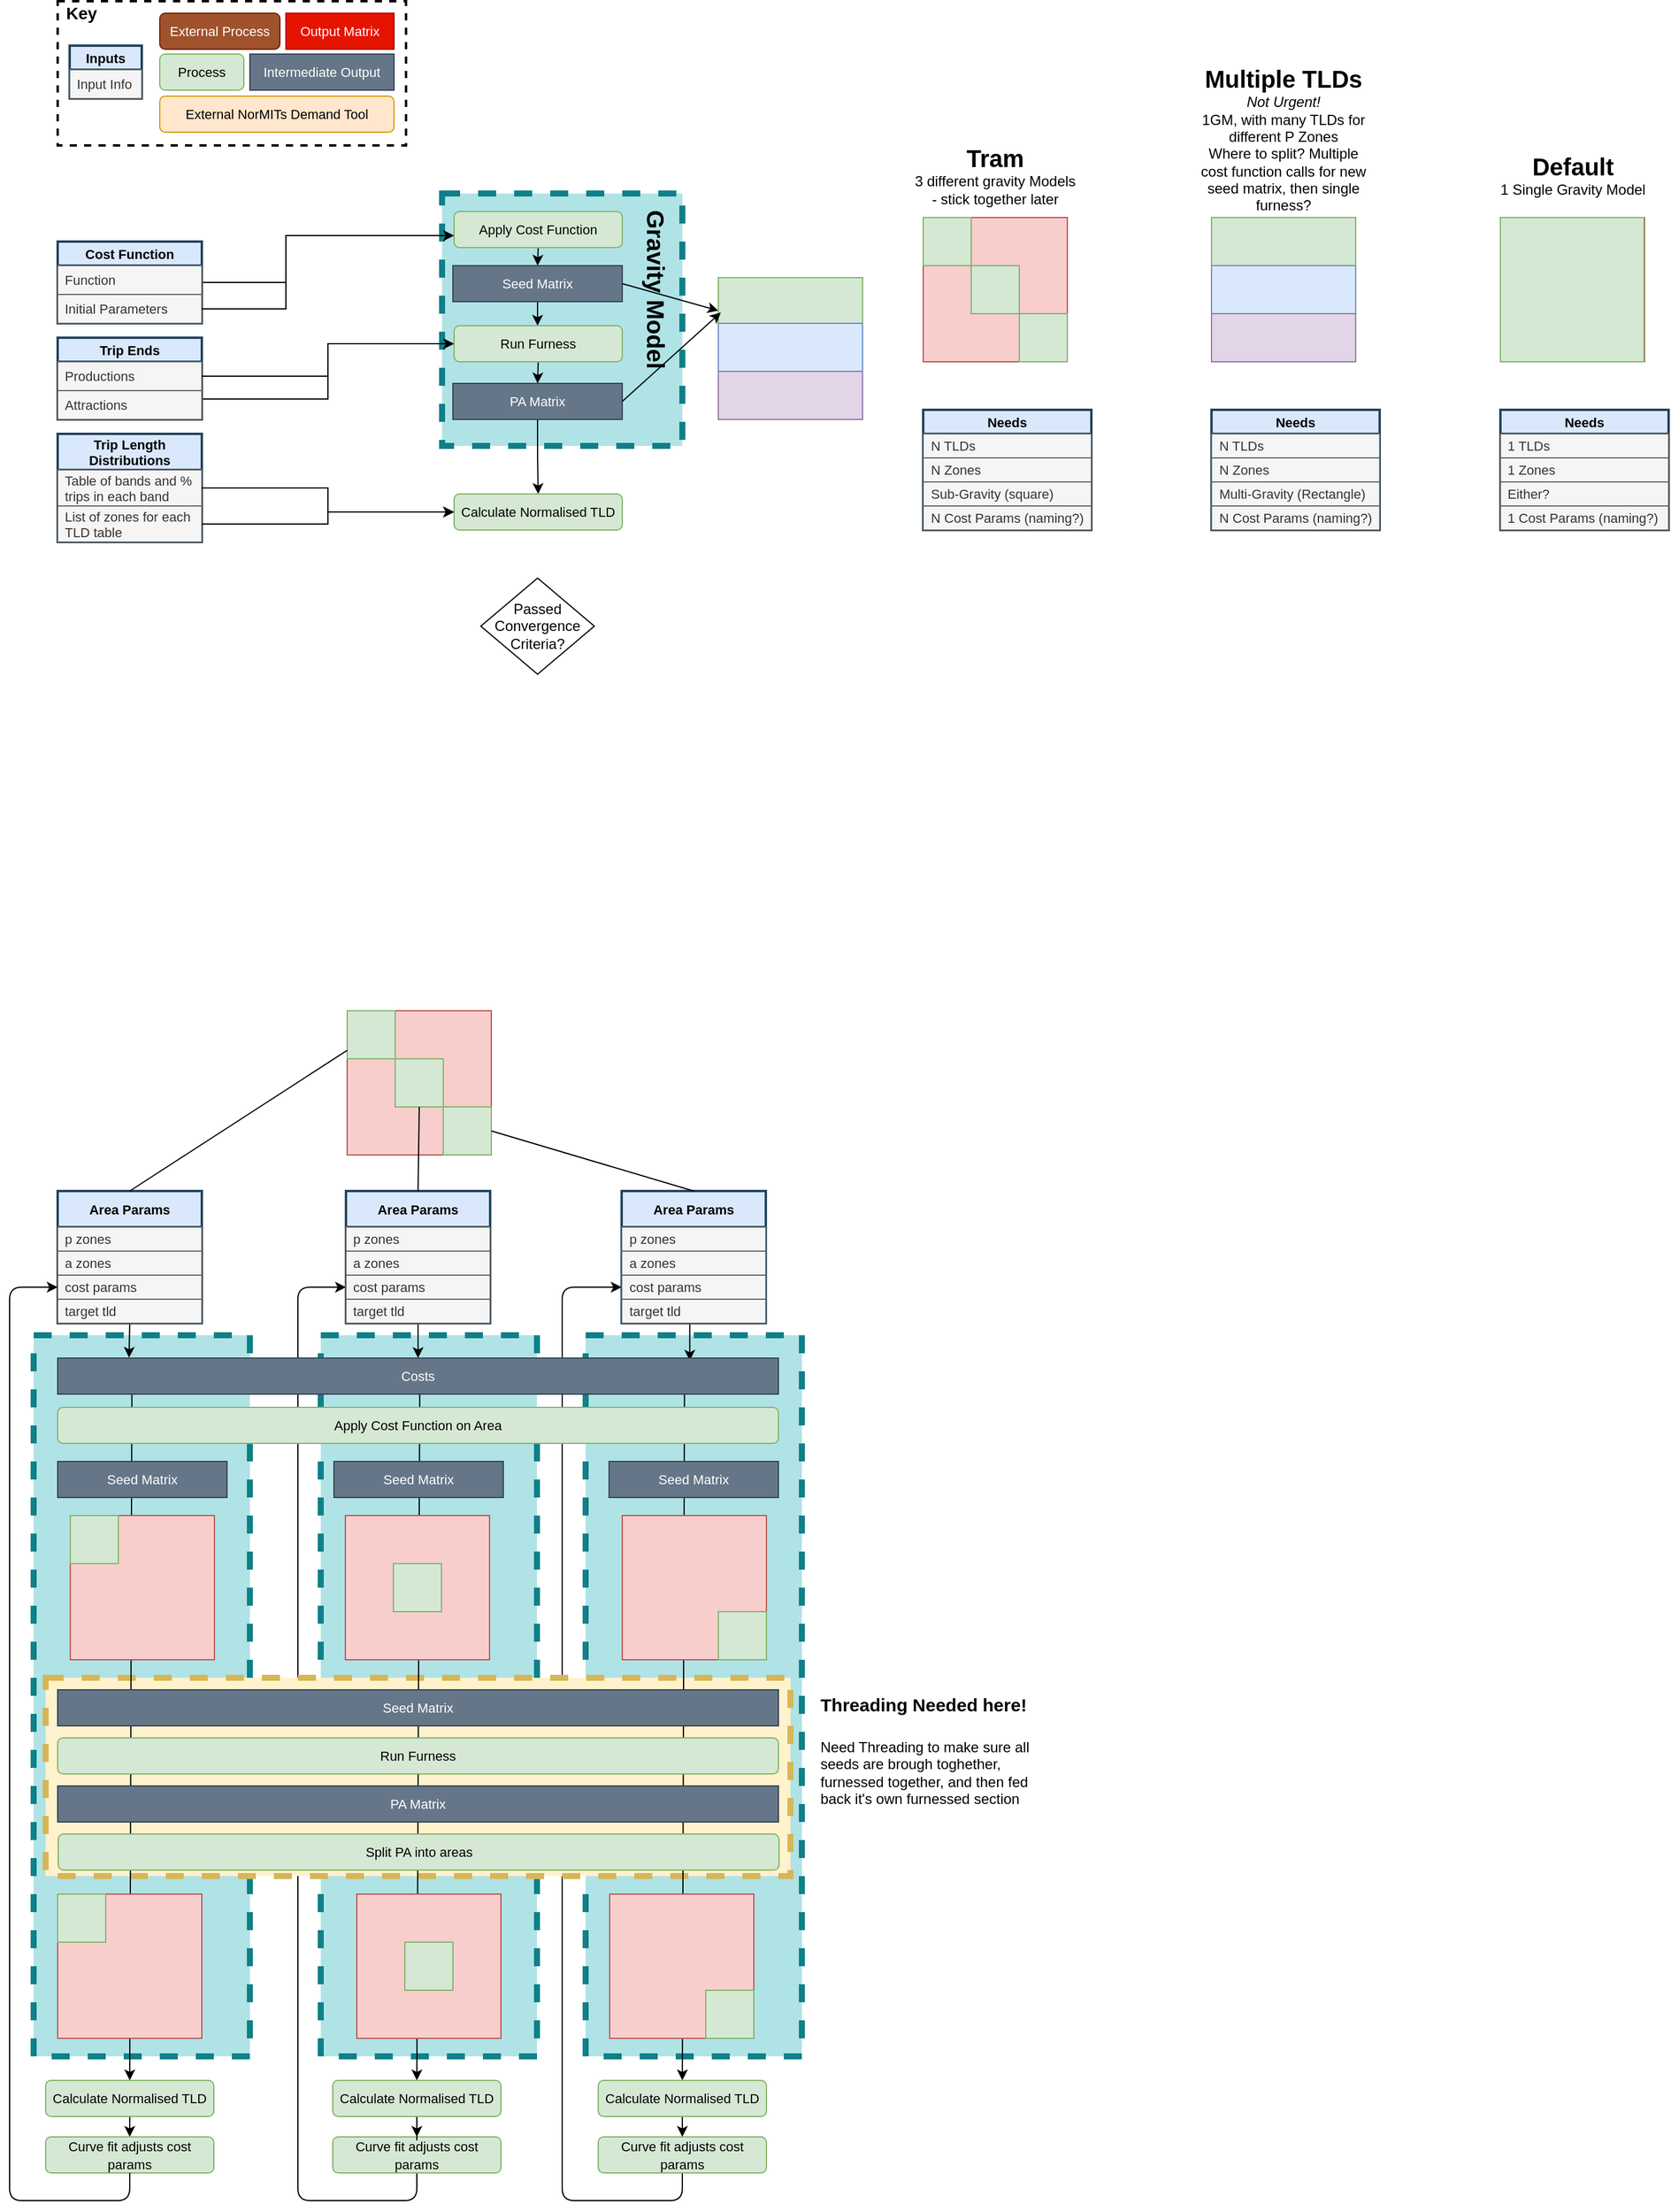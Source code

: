 <mxfile version="14.9.6" type="device"><diagram id="0gVNRwgRSN7XwfA0OVIF" name="Gravity Model"><mxGraphModel dx="595" dy="832" grid="1" gridSize="10" guides="1" tooltips="1" connect="1" arrows="1" fold="1" page="1" pageScale="1" pageWidth="827" pageHeight="1169" math="0" shadow="0"><root><mxCell id="qZuVLQQC4p3vr0L1sfW5-0"/><mxCell id="qZuVLQQC4p3vr0L1sfW5-1" parent="qZuVLQQC4p3vr0L1sfW5-0"/><mxCell id="qZuVLQQC4p3vr0L1sfW5-2" value="" style="endArrow=classic;html=1;exitX=0.5;exitY=1;exitDx=0;exitDy=0;entryX=0;entryY=0.5;entryDx=0;entryDy=0;" edge="1" parent="qZuVLQQC4p3vr0L1sfW5-1" source="qZuVLQQC4p3vr0L1sfW5-136" target="qZuVLQQC4p3vr0L1sfW5-104"><mxGeometry width="50" height="50" relative="1" as="geometry"><mxPoint x="1260" y="1550" as="sourcePoint"/><mxPoint x="1310" y="1500" as="targetPoint"/><Array as="points"><mxPoint x="1400" y="1870"/><mxPoint x="1300" y="1870"/><mxPoint x="1300" y="1110"/></Array></mxGeometry></mxCell><mxCell id="qZuVLQQC4p3vr0L1sfW5-3" value="" style="endArrow=classic;html=1;entryX=0;entryY=0.5;entryDx=0;entryDy=0;exitX=0.5;exitY=1;exitDx=0;exitDy=0;" edge="1" parent="qZuVLQQC4p3vr0L1sfW5-1" source="qZuVLQQC4p3vr0L1sfW5-128" target="qZuVLQQC4p3vr0L1sfW5-97"><mxGeometry width="50" height="50" relative="1" as="geometry"><mxPoint x="1260" y="1430" as="sourcePoint"/><mxPoint x="1310" y="1380" as="targetPoint"/><Array as="points"><mxPoint x="1179" y="1870"/><mxPoint x="1080" y="1870"/><mxPoint x="1080" y="1110"/></Array></mxGeometry></mxCell><mxCell id="qZuVLQQC4p3vr0L1sfW5-4" value="" style="rounded=0;whiteSpace=wrap;html=1;strokeWidth=5;fontSize=11;dashed=1;fillColor=#b0e3e6;strokeColor=#0e8088;" vertex="1" parent="qZuVLQQC4p3vr0L1sfW5-1"><mxGeometry x="1319.5" y="1150" width="180" height="600" as="geometry"/></mxCell><mxCell id="qZuVLQQC4p3vr0L1sfW5-5" value="" style="rounded=0;whiteSpace=wrap;html=1;strokeWidth=5;fontSize=11;dashed=1;fillColor=#b0e3e6;strokeColor=#0e8088;" vertex="1" parent="qZuVLQQC4p3vr0L1sfW5-1"><mxGeometry x="1099" y="1150" width="180" height="600" as="geometry"/></mxCell><mxCell id="qZuVLQQC4p3vr0L1sfW5-6" value="" style="rounded=0;whiteSpace=wrap;html=1;strokeWidth=5;fontSize=11;dashed=1;fillColor=#b0e3e6;strokeColor=#0e8088;" vertex="1" parent="qZuVLQQC4p3vr0L1sfW5-1"><mxGeometry x="860" y="1150" width="180" height="600" as="geometry"/></mxCell><mxCell id="qZuVLQQC4p3vr0L1sfW5-7" value="" style="rounded=0;whiteSpace=wrap;html=1;strokeWidth=5;fontSize=11;dashed=1;fillColor=#fff2cc;strokeColor=#d6b656;" vertex="1" parent="qZuVLQQC4p3vr0L1sfW5-1"><mxGeometry x="870" y="1435" width="620" height="165" as="geometry"/></mxCell><mxCell id="qZuVLQQC4p3vr0L1sfW5-8" value="" style="endArrow=classic;html=1;exitX=0.103;exitY=0.961;exitDx=0;exitDy=0;exitPerimeter=0;entryX=0.5;entryY=0;entryDx=0;entryDy=0;" edge="1" parent="qZuVLQQC4p3vr0L1sfW5-1" target="qZuVLQQC4p3vr0L1sfW5-130"><mxGeometry width="50" height="50" relative="1" as="geometry"><mxPoint x="1181.4" y="1197.83" as="sourcePoint"/><mxPoint x="1179.6" y="1860" as="targetPoint"/></mxGeometry></mxCell><mxCell id="qZuVLQQC4p3vr0L1sfW5-9" value="" style="endArrow=classic;html=1;exitX=0.103;exitY=0.961;exitDx=0;exitDy=0;exitPerimeter=0;entryX=0.5;entryY=0;entryDx=0;entryDy=0;" edge="1" parent="qZuVLQQC4p3vr0L1sfW5-1" target="qZuVLQQC4p3vr0L1sfW5-132"><mxGeometry width="50" height="50" relative="1" as="geometry"><mxPoint x="1401.8" y="1197.83" as="sourcePoint"/><mxPoint x="1400" y="1860" as="targetPoint"/></mxGeometry></mxCell><mxCell id="qZuVLQQC4p3vr0L1sfW5-10" value="" style="endArrow=classic;html=1;exitX=0.103;exitY=0.961;exitDx=0;exitDy=0;exitPerimeter=0;entryX=0.5;entryY=0;entryDx=0;entryDy=0;" edge="1" parent="qZuVLQQC4p3vr0L1sfW5-1" source="qZuVLQQC4p3vr0L1sfW5-107" target="qZuVLQQC4p3vr0L1sfW5-134"><mxGeometry width="50" height="50" relative="1" as="geometry"><mxPoint x="1060" y="1480" as="sourcePoint"/><mxPoint x="940" y="1860" as="targetPoint"/></mxGeometry></mxCell><mxCell id="qZuVLQQC4p3vr0L1sfW5-11" value="" style="group" vertex="1" connectable="0" parent="qZuVLQQC4p3vr0L1sfW5-1"><mxGeometry x="880" y="40" width="290" height="120" as="geometry"/></mxCell><mxCell id="qZuVLQQC4p3vr0L1sfW5-12" value="" style="rounded=0;whiteSpace=wrap;html=1;dashed=1;strokeWidth=2;" vertex="1" parent="qZuVLQQC4p3vr0L1sfW5-11"><mxGeometry width="290" height="120" as="geometry"/></mxCell><mxCell id="qZuVLQQC4p3vr0L1sfW5-13" value="&lt;b style=&quot;font-size: 14px&quot;&gt;Key&lt;/b&gt;" style="text;html=1;strokeColor=none;fillColor=none;align=center;verticalAlign=middle;whiteSpace=wrap;rounded=0;dashed=1;" vertex="1" parent="qZuVLQQC4p3vr0L1sfW5-11"><mxGeometry width="40" height="20" as="geometry"/></mxCell><mxCell id="qZuVLQQC4p3vr0L1sfW5-14" value="Inputs" style="swimlane;fontStyle=1;childLayout=stackLayout;horizontal=1;startSize=20;fillColor=#dae8fc;horizontalStack=0;resizeParent=1;resizeParentMax=0;resizeLast=0;collapsible=1;marginBottom=0;rounded=0;glass=0;fontSize=11;align=center;strokeWidth=2;strokeColor=#23445D;" vertex="1" parent="qZuVLQQC4p3vr0L1sfW5-11"><mxGeometry x="10" y="37" width="60" height="44" as="geometry"/></mxCell><mxCell id="qZuVLQQC4p3vr0L1sfW5-15" value="Input Info" style="text;strokeColor=#666666;fillColor=#f5f5f5;align=left;verticalAlign=middle;spacingLeft=4;spacingRight=4;overflow=hidden;rotatable=0;points=[[0,0.5],[1,0.5]];portConstraint=eastwest;fontSize=11;whiteSpace=wrap;fontColor=#333333;" vertex="1" parent="qZuVLQQC4p3vr0L1sfW5-14"><mxGeometry y="20" width="60" height="24" as="geometry"/></mxCell><mxCell id="qZuVLQQC4p3vr0L1sfW5-16" value="&lt;font style=&quot;font-size: 11px&quot;&gt;Process&lt;/font&gt;" style="rounded=1;whiteSpace=wrap;html=1;fillColor=#d5e8d4;strokeColor=#82b366;" vertex="1" parent="qZuVLQQC4p3vr0L1sfW5-11"><mxGeometry x="85" y="44" width="70" height="30" as="geometry"/></mxCell><mxCell id="qZuVLQQC4p3vr0L1sfW5-17" value="&lt;font style=&quot;font-size: 11px&quot;&gt;External Process&lt;/font&gt;" style="rounded=1;whiteSpace=wrap;html=1;fillColor=#a0522d;strokeColor=#6D1F00;fontColor=#ffffff;" vertex="1" parent="qZuVLQQC4p3vr0L1sfW5-11"><mxGeometry x="85" y="10" width="100" height="30" as="geometry"/></mxCell><mxCell id="qZuVLQQC4p3vr0L1sfW5-18" value="Intermediate Output" style="rounded=0;whiteSpace=wrap;html=1;strokeWidth=1;fillColor=#647687;strokeColor=#314354;fontSize=11;fontColor=#ffffff;" vertex="1" parent="qZuVLQQC4p3vr0L1sfW5-11"><mxGeometry x="160" y="44" width="120" height="30" as="geometry"/></mxCell><mxCell id="qZuVLQQC4p3vr0L1sfW5-19" value="Output Matrix" style="rounded=0;whiteSpace=wrap;html=1;strokeWidth=1;fillColor=#e51400;strokeColor=#B20000;fontSize=11;fontColor=#ffffff;" vertex="1" parent="qZuVLQQC4p3vr0L1sfW5-11"><mxGeometry x="190" y="10" width="90" height="30" as="geometry"/></mxCell><mxCell id="qZuVLQQC4p3vr0L1sfW5-20" value="&lt;span style=&quot;font-size: 11px&quot;&gt;External NorMITs Demand Tool&lt;/span&gt;" style="rounded=1;whiteSpace=wrap;html=1;fillColor=#ffe6cc;strokeColor=#d79b00;" vertex="1" parent="qZuVLQQC4p3vr0L1sfW5-11"><mxGeometry x="85" y="79" width="195" height="30" as="geometry"/></mxCell><mxCell id="qZuVLQQC4p3vr0L1sfW5-21" style="edgeStyle=orthogonalEdgeStyle;rounded=0;orthogonalLoop=1;jettySize=auto;html=1;exitX=1;exitY=0.5;exitDx=0;exitDy=0;entryX=0;entryY=0.5;entryDx=0;entryDy=0;" edge="1" parent="qZuVLQQC4p3vr0L1sfW5-1" source="qZuVLQQC4p3vr0L1sfW5-22" target="qZuVLQQC4p3vr0L1sfW5-34"><mxGeometry relative="1" as="geometry"><Array as="points"><mxPoint x="1070" y="274"/><mxPoint x="1070" y="235"/></Array></mxGeometry></mxCell><mxCell id="qZuVLQQC4p3vr0L1sfW5-22" value="Cost Function" style="swimlane;fontStyle=1;childLayout=stackLayout;horizontal=1;startSize=20;fillColor=#dae8fc;horizontalStack=0;resizeParent=1;resizeParentMax=0;resizeLast=0;collapsible=1;marginBottom=0;rounded=0;glass=0;fontSize=11;align=center;strokeWidth=2;strokeColor=#23445D;" vertex="1" parent="qZuVLQQC4p3vr0L1sfW5-1"><mxGeometry x="880" y="240" width="120" height="68" as="geometry"/></mxCell><mxCell id="qZuVLQQC4p3vr0L1sfW5-23" value="Function" style="text;strokeColor=#666666;fillColor=#f5f5f5;align=left;verticalAlign=middle;spacingLeft=4;spacingRight=4;overflow=hidden;rotatable=0;points=[[0,0.5],[1,0.5]];portConstraint=eastwest;fontSize=11;whiteSpace=wrap;fontColor=#333333;" vertex="1" parent="qZuVLQQC4p3vr0L1sfW5-22"><mxGeometry y="20" width="120" height="24" as="geometry"/></mxCell><mxCell id="qZuVLQQC4p3vr0L1sfW5-24" value="Initial Parameters" style="text;strokeColor=#666666;fillColor=#f5f5f5;align=left;verticalAlign=middle;spacingLeft=4;spacingRight=4;overflow=hidden;rotatable=0;points=[[0,0.5],[1,0.5]];portConstraint=eastwest;fontSize=11;whiteSpace=wrap;fontColor=#333333;" vertex="1" parent="qZuVLQQC4p3vr0L1sfW5-22"><mxGeometry y="44" width="120" height="24" as="geometry"/></mxCell><mxCell id="qZuVLQQC4p3vr0L1sfW5-25" style="edgeStyle=orthogonalEdgeStyle;rounded=0;orthogonalLoop=1;jettySize=auto;html=1;exitX=1;exitY=0.75;exitDx=0;exitDy=0;" edge="1" parent="qZuVLQQC4p3vr0L1sfW5-1" source="qZuVLQQC4p3vr0L1sfW5-26" target="qZuVLQQC4p3vr0L1sfW5-38"><mxGeometry relative="1" as="geometry"/></mxCell><mxCell id="qZuVLQQC4p3vr0L1sfW5-26" value="Trip Ends" style="swimlane;fontStyle=1;childLayout=stackLayout;horizontal=1;startSize=20;fillColor=#dae8fc;horizontalStack=0;resizeParent=1;resizeParentMax=0;resizeLast=0;collapsible=1;marginBottom=0;rounded=0;glass=0;fontSize=11;align=center;strokeWidth=2;strokeColor=#23445D;" vertex="1" parent="qZuVLQQC4p3vr0L1sfW5-1"><mxGeometry x="880" y="320" width="120" height="68" as="geometry"/></mxCell><mxCell id="qZuVLQQC4p3vr0L1sfW5-27" value="Productions" style="text;strokeColor=#666666;fillColor=#f5f5f5;align=left;verticalAlign=middle;spacingLeft=4;spacingRight=4;overflow=hidden;rotatable=0;points=[[0,0.5],[1,0.5]];portConstraint=eastwest;fontSize=11;whiteSpace=wrap;fontColor=#333333;" vertex="1" parent="qZuVLQQC4p3vr0L1sfW5-26"><mxGeometry y="20" width="120" height="24" as="geometry"/></mxCell><mxCell id="qZuVLQQC4p3vr0L1sfW5-28" value="Attractions" style="text;strokeColor=#666666;fillColor=#f5f5f5;align=left;verticalAlign=middle;spacingLeft=4;spacingRight=4;overflow=hidden;rotatable=0;points=[[0,0.5],[1,0.5]];portConstraint=eastwest;fontSize=11;whiteSpace=wrap;fontColor=#333333;" vertex="1" parent="qZuVLQQC4p3vr0L1sfW5-26"><mxGeometry y="44" width="120" height="24" as="geometry"/></mxCell><mxCell id="qZuVLQQC4p3vr0L1sfW5-29" value="Trip Length&#10;Distributions" style="swimlane;fontStyle=1;childLayout=stackLayout;horizontal=1;startSize=30;fillColor=#dae8fc;horizontalStack=0;resizeParent=1;resizeParentMax=0;resizeLast=0;collapsible=1;marginBottom=0;rounded=0;glass=0;fontSize=11;align=center;strokeWidth=2;strokeColor=#23445D;" vertex="1" parent="qZuVLQQC4p3vr0L1sfW5-1"><mxGeometry x="880" y="400" width="120" height="90" as="geometry"/></mxCell><mxCell id="qZuVLQQC4p3vr0L1sfW5-30" value="Table of bands and % trips in each band" style="text;strokeColor=#666666;fillColor=#f5f5f5;align=left;verticalAlign=middle;spacingLeft=4;spacingRight=4;overflow=hidden;rotatable=0;points=[[0,0.5],[1,0.5]];portConstraint=eastwest;fontSize=11;whiteSpace=wrap;fontColor=#333333;" vertex="1" parent="qZuVLQQC4p3vr0L1sfW5-29"><mxGeometry y="30" width="120" height="30" as="geometry"/></mxCell><mxCell id="qZuVLQQC4p3vr0L1sfW5-31" value="List of zones for each TLD table" style="text;strokeColor=#666666;fillColor=#f5f5f5;align=left;verticalAlign=middle;spacingLeft=4;spacingRight=4;overflow=hidden;rotatable=0;points=[[0,0.5],[1,0.5]];portConstraint=eastwest;fontSize=11;whiteSpace=wrap;fontColor=#333333;" vertex="1" parent="qZuVLQQC4p3vr0L1sfW5-29"><mxGeometry y="60" width="120" height="30" as="geometry"/></mxCell><mxCell id="qZuVLQQC4p3vr0L1sfW5-32" value="" style="rounded=0;whiteSpace=wrap;html=1;strokeWidth=5;fontSize=11;dashed=1;fillColor=#b0e3e6;strokeColor=#0e8088;" vertex="1" parent="qZuVLQQC4p3vr0L1sfW5-1"><mxGeometry x="1200" y="200" width="200" height="210" as="geometry"/></mxCell><mxCell id="qZuVLQQC4p3vr0L1sfW5-33" style="edgeStyle=orthogonalEdgeStyle;rounded=0;orthogonalLoop=1;jettySize=auto;html=1;exitX=0.5;exitY=1;exitDx=0;exitDy=0;entryX=0.5;entryY=0;entryDx=0;entryDy=0;" edge="1" parent="qZuVLQQC4p3vr0L1sfW5-1" source="qZuVLQQC4p3vr0L1sfW5-34" target="qZuVLQQC4p3vr0L1sfW5-36"><mxGeometry relative="1" as="geometry"/></mxCell><mxCell id="qZuVLQQC4p3vr0L1sfW5-34" value="&lt;span style=&quot;font-size: 11px&quot;&gt;Apply Cost Function&lt;/span&gt;" style="rounded=1;whiteSpace=wrap;html=1;fillColor=#d5e8d4;strokeColor=#82b366;" vertex="1" parent="qZuVLQQC4p3vr0L1sfW5-1"><mxGeometry x="1210" y="215" width="140" height="30" as="geometry"/></mxCell><mxCell id="qZuVLQQC4p3vr0L1sfW5-35" style="edgeStyle=orthogonalEdgeStyle;rounded=0;orthogonalLoop=1;jettySize=auto;html=1;exitX=0.5;exitY=1;exitDx=0;exitDy=0;" edge="1" parent="qZuVLQQC4p3vr0L1sfW5-1" source="qZuVLQQC4p3vr0L1sfW5-36" target="qZuVLQQC4p3vr0L1sfW5-38"><mxGeometry relative="1" as="geometry"/></mxCell><mxCell id="qZuVLQQC4p3vr0L1sfW5-36" value="Seed Matrix" style="rounded=0;whiteSpace=wrap;html=1;strokeWidth=1;fillColor=#647687;strokeColor=#314354;fontSize=11;fontColor=#ffffff;" vertex="1" parent="qZuVLQQC4p3vr0L1sfW5-1"><mxGeometry x="1209" y="260" width="141" height="30" as="geometry"/></mxCell><mxCell id="qZuVLQQC4p3vr0L1sfW5-37" style="edgeStyle=orthogonalEdgeStyle;rounded=0;orthogonalLoop=1;jettySize=auto;html=1;exitX=0.5;exitY=1;exitDx=0;exitDy=0;entryX=0.5;entryY=0;entryDx=0;entryDy=0;" edge="1" parent="qZuVLQQC4p3vr0L1sfW5-1" source="qZuVLQQC4p3vr0L1sfW5-38" target="qZuVLQQC4p3vr0L1sfW5-40"><mxGeometry relative="1" as="geometry"/></mxCell><mxCell id="qZuVLQQC4p3vr0L1sfW5-38" value="&lt;span style=&quot;font-size: 11px&quot;&gt;Run Furness&lt;/span&gt;" style="rounded=1;whiteSpace=wrap;html=1;fillColor=#d5e8d4;strokeColor=#82b366;" vertex="1" parent="qZuVLQQC4p3vr0L1sfW5-1"><mxGeometry x="1210" y="310" width="140" height="30" as="geometry"/></mxCell><mxCell id="qZuVLQQC4p3vr0L1sfW5-39" style="edgeStyle=orthogonalEdgeStyle;rounded=0;orthogonalLoop=1;jettySize=auto;html=1;exitX=0.5;exitY=1;exitDx=0;exitDy=0;" edge="1" parent="qZuVLQQC4p3vr0L1sfW5-1" source="qZuVLQQC4p3vr0L1sfW5-40" target="qZuVLQQC4p3vr0L1sfW5-72"><mxGeometry relative="1" as="geometry"/></mxCell><mxCell id="qZuVLQQC4p3vr0L1sfW5-40" value="PA Matrix" style="rounded=0;whiteSpace=wrap;html=1;strokeWidth=1;fillColor=#647687;strokeColor=#314354;fontSize=11;fontColor=#ffffff;" vertex="1" parent="qZuVLQQC4p3vr0L1sfW5-1"><mxGeometry x="1209" y="358" width="141" height="30" as="geometry"/></mxCell><mxCell id="qZuVLQQC4p3vr0L1sfW5-41" value="&lt;b&gt;&lt;font style=&quot;font-size: 20px&quot;&gt;Gravity Model&lt;/font&gt;&lt;/b&gt;" style="text;html=1;strokeColor=none;fillColor=none;align=center;verticalAlign=middle;whiteSpace=wrap;rounded=0;rotation=90;" vertex="1" parent="qZuVLQQC4p3vr0L1sfW5-1"><mxGeometry x="1308" y="270" width="141" height="20" as="geometry"/></mxCell><mxCell id="qZuVLQQC4p3vr0L1sfW5-42" style="edgeStyle=orthogonalEdgeStyle;rounded=0;orthogonalLoop=1;jettySize=auto;html=1;exitX=1;exitY=0.5;exitDx=0;exitDy=0;" edge="1" parent="qZuVLQQC4p3vr0L1sfW5-1" source="qZuVLQQC4p3vr0L1sfW5-24" target="qZuVLQQC4p3vr0L1sfW5-34"><mxGeometry relative="1" as="geometry"><Array as="points"><mxPoint x="1070" y="296"/><mxPoint x="1070" y="235"/></Array></mxGeometry></mxCell><mxCell id="qZuVLQQC4p3vr0L1sfW5-43" style="edgeStyle=orthogonalEdgeStyle;rounded=0;orthogonalLoop=1;jettySize=auto;html=1;exitX=1;exitY=0.5;exitDx=0;exitDy=0;" edge="1" parent="qZuVLQQC4p3vr0L1sfW5-1" source="qZuVLQQC4p3vr0L1sfW5-27" target="qZuVLQQC4p3vr0L1sfW5-38"><mxGeometry relative="1" as="geometry"/></mxCell><mxCell id="qZuVLQQC4p3vr0L1sfW5-44" value="" style="rounded=0;whiteSpace=wrap;html=1;fillColor=#f8cecc;strokeColor=#b85450;" vertex="1" parent="qZuVLQQC4p3vr0L1sfW5-1"><mxGeometry x="1600.5" y="220" width="120" height="120" as="geometry"/></mxCell><mxCell id="qZuVLQQC4p3vr0L1sfW5-45" value="&lt;font&gt;&lt;b style=&quot;font-size: 20px&quot;&gt;Tram&lt;/b&gt;&lt;br&gt;&lt;font style=&quot;font-size: 12px&quot;&gt;3 different gravity Models - stick together later&lt;/font&gt;&lt;br&gt;&lt;/font&gt;" style="text;html=1;strokeColor=none;fillColor=none;align=center;verticalAlign=middle;whiteSpace=wrap;rounded=0;rotation=0;" vertex="1" parent="qZuVLQQC4p3vr0L1sfW5-1"><mxGeometry x="1590" y="160" width="141" height="50" as="geometry"/></mxCell><mxCell id="qZuVLQQC4p3vr0L1sfW5-46" value="" style="rounded=0;whiteSpace=wrap;html=1;fillColor=#d5e8d4;strokeColor=#82b366;" vertex="1" parent="qZuVLQQC4p3vr0L1sfW5-1"><mxGeometry x="1600.5" y="220" width="40" height="40" as="geometry"/></mxCell><mxCell id="qZuVLQQC4p3vr0L1sfW5-47" value="" style="rounded=0;whiteSpace=wrap;html=1;fillColor=#d5e8d4;strokeColor=#82b366;" vertex="1" parent="qZuVLQQC4p3vr0L1sfW5-1"><mxGeometry x="1640.5" y="260" width="40" height="40" as="geometry"/></mxCell><mxCell id="qZuVLQQC4p3vr0L1sfW5-48" value="" style="rounded=0;whiteSpace=wrap;html=1;fillColor=#d5e8d4;strokeColor=#82b366;" vertex="1" parent="qZuVLQQC4p3vr0L1sfW5-1"><mxGeometry x="1680.5" y="300" width="40" height="40" as="geometry"/></mxCell><mxCell id="qZuVLQQC4p3vr0L1sfW5-49" value="&lt;font&gt;&lt;span style=&quot;font-size: 20px&quot;&gt;&lt;b&gt;Multiple TLDs&lt;/b&gt;&lt;/span&gt;&lt;br&gt;&lt;font style=&quot;font-size: 12px&quot;&gt;&lt;i&gt;Not Urgent!&lt;/i&gt;&lt;br&gt;1GM, with many TLDs for different P Zones&lt;br&gt;&lt;/font&gt;Where to split? Multiple cost function calls for new seed matrix, then single furness?&lt;br&gt;&lt;/font&gt;" style="text;html=1;strokeColor=none;fillColor=none;align=center;verticalAlign=middle;whiteSpace=wrap;rounded=0;rotation=0;" vertex="1" parent="qZuVLQQC4p3vr0L1sfW5-1"><mxGeometry x="1830" y="100" width="141" height="110" as="geometry"/></mxCell><mxCell id="qZuVLQQC4p3vr0L1sfW5-50" value="" style="rounded=0;whiteSpace=wrap;html=1;fillColor=#f8cecc;strokeColor=#b85450;" vertex="1" parent="qZuVLQQC4p3vr0L1sfW5-1"><mxGeometry x="1840.5" y="220" width="120" height="120" as="geometry"/></mxCell><mxCell id="qZuVLQQC4p3vr0L1sfW5-51" value="" style="rounded=0;whiteSpace=wrap;html=1;fillColor=#d5e8d4;strokeColor=#82b366;" vertex="1" parent="qZuVLQQC4p3vr0L1sfW5-1"><mxGeometry x="1840.5" y="220" width="120" height="40" as="geometry"/></mxCell><mxCell id="qZuVLQQC4p3vr0L1sfW5-52" value="" style="rounded=0;whiteSpace=wrap;html=1;fillColor=#dae8fc;strokeColor=#6c8ebf;" vertex="1" parent="qZuVLQQC4p3vr0L1sfW5-1"><mxGeometry x="1840.5" y="260" width="120" height="40" as="geometry"/></mxCell><mxCell id="qZuVLQQC4p3vr0L1sfW5-53" value="" style="rounded=0;whiteSpace=wrap;html=1;fillColor=#e1d5e7;strokeColor=#9673a6;" vertex="1" parent="qZuVLQQC4p3vr0L1sfW5-1"><mxGeometry x="1840.5" y="300" width="120" height="40" as="geometry"/></mxCell><mxCell id="qZuVLQQC4p3vr0L1sfW5-54" value="Needs" style="swimlane;fontStyle=1;childLayout=stackLayout;horizontal=1;startSize=20;fillColor=#dae8fc;horizontalStack=0;resizeParent=1;resizeParentMax=0;resizeLast=0;collapsible=1;marginBottom=0;rounded=0;glass=0;fontSize=11;align=center;strokeWidth=2;strokeColor=#23445D;" vertex="1" parent="qZuVLQQC4p3vr0L1sfW5-1"><mxGeometry x="1600.5" y="380" width="140" height="100" as="geometry"/></mxCell><mxCell id="qZuVLQQC4p3vr0L1sfW5-55" value="N TLDs" style="text;strokeColor=#666666;fillColor=#f5f5f5;align=left;verticalAlign=middle;spacingLeft=4;spacingRight=4;overflow=hidden;rotatable=0;points=[[0,0.5],[1,0.5]];portConstraint=eastwest;fontSize=11;whiteSpace=wrap;fontColor=#333333;" vertex="1" parent="qZuVLQQC4p3vr0L1sfW5-54"><mxGeometry y="20" width="140" height="20" as="geometry"/></mxCell><mxCell id="qZuVLQQC4p3vr0L1sfW5-56" value="N Zones" style="text;strokeColor=#666666;fillColor=#f5f5f5;align=left;verticalAlign=middle;spacingLeft=4;spacingRight=4;overflow=hidden;rotatable=0;points=[[0,0.5],[1,0.5]];portConstraint=eastwest;fontSize=11;whiteSpace=wrap;fontColor=#333333;" vertex="1" parent="qZuVLQQC4p3vr0L1sfW5-54"><mxGeometry y="40" width="140" height="20" as="geometry"/></mxCell><mxCell id="qZuVLQQC4p3vr0L1sfW5-57" value="Sub-Gravity (square)" style="text;strokeColor=#666666;fillColor=#f5f5f5;align=left;verticalAlign=middle;spacingLeft=4;spacingRight=4;overflow=hidden;rotatable=0;points=[[0,0.5],[1,0.5]];portConstraint=eastwest;fontSize=11;whiteSpace=wrap;fontColor=#333333;" vertex="1" parent="qZuVLQQC4p3vr0L1sfW5-54"><mxGeometry y="60" width="140" height="20" as="geometry"/></mxCell><mxCell id="qZuVLQQC4p3vr0L1sfW5-58" value="N Cost Params (naming?)" style="text;strokeColor=#666666;fillColor=#f5f5f5;align=left;verticalAlign=middle;spacingLeft=4;spacingRight=4;overflow=hidden;rotatable=0;points=[[0,0.5],[1,0.5]];portConstraint=eastwest;fontSize=11;whiteSpace=wrap;fontColor=#333333;" vertex="1" parent="qZuVLQQC4p3vr0L1sfW5-54"><mxGeometry y="80" width="140" height="20" as="geometry"/></mxCell><mxCell id="qZuVLQQC4p3vr0L1sfW5-59" value="Needs" style="swimlane;fontStyle=1;childLayout=stackLayout;horizontal=1;startSize=20;fillColor=#dae8fc;horizontalStack=0;resizeParent=1;resizeParentMax=0;resizeLast=0;collapsible=1;marginBottom=0;rounded=0;glass=0;fontSize=11;align=center;strokeWidth=2;strokeColor=#23445D;" vertex="1" parent="qZuVLQQC4p3vr0L1sfW5-1"><mxGeometry x="1840.5" y="380" width="140" height="100" as="geometry"/></mxCell><mxCell id="qZuVLQQC4p3vr0L1sfW5-60" value="N TLDs" style="text;strokeColor=#666666;fillColor=#f5f5f5;align=left;verticalAlign=middle;spacingLeft=4;spacingRight=4;overflow=hidden;rotatable=0;points=[[0,0.5],[1,0.5]];portConstraint=eastwest;fontSize=11;whiteSpace=wrap;fontColor=#333333;" vertex="1" parent="qZuVLQQC4p3vr0L1sfW5-59"><mxGeometry y="20" width="140" height="20" as="geometry"/></mxCell><mxCell id="qZuVLQQC4p3vr0L1sfW5-61" value="N Zones" style="text;strokeColor=#666666;fillColor=#f5f5f5;align=left;verticalAlign=middle;spacingLeft=4;spacingRight=4;overflow=hidden;rotatable=0;points=[[0,0.5],[1,0.5]];portConstraint=eastwest;fontSize=11;whiteSpace=wrap;fontColor=#333333;" vertex="1" parent="qZuVLQQC4p3vr0L1sfW5-59"><mxGeometry y="40" width="140" height="20" as="geometry"/></mxCell><mxCell id="qZuVLQQC4p3vr0L1sfW5-62" value="Multi-Gravity (Rectangle)" style="text;strokeColor=#666666;fillColor=#f5f5f5;align=left;verticalAlign=middle;spacingLeft=4;spacingRight=4;overflow=hidden;rotatable=0;points=[[0,0.5],[1,0.5]];portConstraint=eastwest;fontSize=11;whiteSpace=wrap;fontColor=#333333;" vertex="1" parent="qZuVLQQC4p3vr0L1sfW5-59"><mxGeometry y="60" width="140" height="20" as="geometry"/></mxCell><mxCell id="qZuVLQQC4p3vr0L1sfW5-63" value="N Cost Params (naming?)" style="text;strokeColor=#666666;fillColor=#f5f5f5;align=left;verticalAlign=middle;spacingLeft=4;spacingRight=4;overflow=hidden;rotatable=0;points=[[0,0.5],[1,0.5]];portConstraint=eastwest;fontSize=11;whiteSpace=wrap;fontColor=#333333;" vertex="1" parent="qZuVLQQC4p3vr0L1sfW5-59"><mxGeometry y="80" width="140" height="20" as="geometry"/></mxCell><mxCell id="qZuVLQQC4p3vr0L1sfW5-64" value="" style="rounded=0;whiteSpace=wrap;html=1;fillColor=#f8cecc;strokeColor=#b85450;" vertex="1" parent="qZuVLQQC4p3vr0L1sfW5-1"><mxGeometry x="2081" y="220" width="120" height="120" as="geometry"/></mxCell><mxCell id="qZuVLQQC4p3vr0L1sfW5-65" value="&lt;font&gt;&lt;span style=&quot;font-size: 20px&quot;&gt;&lt;b&gt;Default&lt;/b&gt;&lt;/span&gt;&lt;br&gt;1 Single Gravity Model&lt;br&gt;&lt;/font&gt;" style="text;html=1;strokeColor=none;fillColor=none;align=center;verticalAlign=middle;whiteSpace=wrap;rounded=0;rotation=0;" vertex="1" parent="qZuVLQQC4p3vr0L1sfW5-1"><mxGeometry x="2070.5" y="160" width="141" height="50" as="geometry"/></mxCell><mxCell id="qZuVLQQC4p3vr0L1sfW5-66" value="" style="rounded=0;whiteSpace=wrap;html=1;fillColor=#d5e8d4;strokeColor=#82b366;" vertex="1" parent="qZuVLQQC4p3vr0L1sfW5-1"><mxGeometry x="2081" y="220" width="119.5" height="120" as="geometry"/></mxCell><mxCell id="qZuVLQQC4p3vr0L1sfW5-67" value="Needs" style="swimlane;fontStyle=1;childLayout=stackLayout;horizontal=1;startSize=20;fillColor=#dae8fc;horizontalStack=0;resizeParent=1;resizeParentMax=0;resizeLast=0;collapsible=1;marginBottom=0;rounded=0;glass=0;fontSize=11;align=center;strokeWidth=2;strokeColor=#23445D;" vertex="1" parent="qZuVLQQC4p3vr0L1sfW5-1"><mxGeometry x="2081" y="380" width="140" height="100" as="geometry"/></mxCell><mxCell id="qZuVLQQC4p3vr0L1sfW5-68" value="1 TLDs" style="text;strokeColor=#666666;fillColor=#f5f5f5;align=left;verticalAlign=middle;spacingLeft=4;spacingRight=4;overflow=hidden;rotatable=0;points=[[0,0.5],[1,0.5]];portConstraint=eastwest;fontSize=11;whiteSpace=wrap;fontColor=#333333;" vertex="1" parent="qZuVLQQC4p3vr0L1sfW5-67"><mxGeometry y="20" width="140" height="20" as="geometry"/></mxCell><mxCell id="qZuVLQQC4p3vr0L1sfW5-69" value="1 Zones" style="text;strokeColor=#666666;fillColor=#f5f5f5;align=left;verticalAlign=middle;spacingLeft=4;spacingRight=4;overflow=hidden;rotatable=0;points=[[0,0.5],[1,0.5]];portConstraint=eastwest;fontSize=11;whiteSpace=wrap;fontColor=#333333;" vertex="1" parent="qZuVLQQC4p3vr0L1sfW5-67"><mxGeometry y="40" width="140" height="20" as="geometry"/></mxCell><mxCell id="qZuVLQQC4p3vr0L1sfW5-70" value="Either?" style="text;strokeColor=#666666;fillColor=#f5f5f5;align=left;verticalAlign=middle;spacingLeft=4;spacingRight=4;overflow=hidden;rotatable=0;points=[[0,0.5],[1,0.5]];portConstraint=eastwest;fontSize=11;whiteSpace=wrap;fontColor=#333333;" vertex="1" parent="qZuVLQQC4p3vr0L1sfW5-67"><mxGeometry y="60" width="140" height="20" as="geometry"/></mxCell><mxCell id="qZuVLQQC4p3vr0L1sfW5-71" value="1 Cost Params (naming?)" style="text;strokeColor=#666666;fillColor=#f5f5f5;align=left;verticalAlign=middle;spacingLeft=4;spacingRight=4;overflow=hidden;rotatable=0;points=[[0,0.5],[1,0.5]];portConstraint=eastwest;fontSize=11;whiteSpace=wrap;fontColor=#333333;" vertex="1" parent="qZuVLQQC4p3vr0L1sfW5-67"><mxGeometry y="80" width="140" height="20" as="geometry"/></mxCell><mxCell id="qZuVLQQC4p3vr0L1sfW5-72" value="&lt;span style=&quot;font-size: 11px&quot;&gt;Calculate Normalised TLD&lt;/span&gt;" style="rounded=1;whiteSpace=wrap;html=1;fillColor=#d5e8d4;strokeColor=#82b366;" vertex="1" parent="qZuVLQQC4p3vr0L1sfW5-1"><mxGeometry x="1210" y="450" width="140" height="30" as="geometry"/></mxCell><mxCell id="qZuVLQQC4p3vr0L1sfW5-73" style="edgeStyle=orthogonalEdgeStyle;rounded=0;orthogonalLoop=1;jettySize=auto;html=1;exitX=1;exitY=0.5;exitDx=0;exitDy=0;entryX=0;entryY=0.5;entryDx=0;entryDy=0;" edge="1" parent="qZuVLQQC4p3vr0L1sfW5-1" source="qZuVLQQC4p3vr0L1sfW5-31" target="qZuVLQQC4p3vr0L1sfW5-72"><mxGeometry relative="1" as="geometry"/></mxCell><mxCell id="qZuVLQQC4p3vr0L1sfW5-74" style="edgeStyle=orthogonalEdgeStyle;rounded=0;orthogonalLoop=1;jettySize=auto;html=1;exitX=1;exitY=0.5;exitDx=0;exitDy=0;" edge="1" parent="qZuVLQQC4p3vr0L1sfW5-1" source="qZuVLQQC4p3vr0L1sfW5-30" target="qZuVLQQC4p3vr0L1sfW5-72"><mxGeometry relative="1" as="geometry"/></mxCell><mxCell id="qZuVLQQC4p3vr0L1sfW5-75" value="Passed Convergence Criteria?" style="rhombus;whiteSpace=wrap;html=1;" vertex="1" parent="qZuVLQQC4p3vr0L1sfW5-1"><mxGeometry x="1232.25" y="520" width="94.5" height="80" as="geometry"/></mxCell><mxCell id="qZuVLQQC4p3vr0L1sfW5-76" value="" style="whiteSpace=wrap;html=1;aspect=fixed;" vertex="1" parent="qZuVLQQC4p3vr0L1sfW5-1"><mxGeometry x="1430" y="270" width="110" height="110" as="geometry"/></mxCell><mxCell id="qZuVLQQC4p3vr0L1sfW5-77" value="" style="endArrow=classic;html=1;exitX=1;exitY=0.5;exitDx=0;exitDy=0;entryX=0;entryY=0.25;entryDx=0;entryDy=0;" edge="1" parent="qZuVLQQC4p3vr0L1sfW5-1" source="qZuVLQQC4p3vr0L1sfW5-36" target="qZuVLQQC4p3vr0L1sfW5-76"><mxGeometry width="50" height="50" relative="1" as="geometry"><mxPoint x="1520" y="350" as="sourcePoint"/><mxPoint x="1570" y="300" as="targetPoint"/></mxGeometry></mxCell><mxCell id="qZuVLQQC4p3vr0L1sfW5-78" value="" style="rounded=0;whiteSpace=wrap;html=1;fillColor=#d5e8d4;strokeColor=#82b366;" vertex="1" parent="qZuVLQQC4p3vr0L1sfW5-1"><mxGeometry x="1430" y="270" width="120" height="40" as="geometry"/></mxCell><mxCell id="qZuVLQQC4p3vr0L1sfW5-79" value="" style="rounded=0;whiteSpace=wrap;html=1;fillColor=#dae8fc;strokeColor=#6c8ebf;" vertex="1" parent="qZuVLQQC4p3vr0L1sfW5-1"><mxGeometry x="1430" y="308" width="120" height="40" as="geometry"/></mxCell><mxCell id="qZuVLQQC4p3vr0L1sfW5-80" value="" style="rounded=0;whiteSpace=wrap;html=1;fillColor=#e1d5e7;strokeColor=#9673a6;" vertex="1" parent="qZuVLQQC4p3vr0L1sfW5-1"><mxGeometry x="1430" y="348" width="120" height="40" as="geometry"/></mxCell><mxCell id="qZuVLQQC4p3vr0L1sfW5-81" value="" style="endArrow=classic;html=1;exitX=1;exitY=0.5;exitDx=0;exitDy=0;entryX=0.017;entryY=-0.225;entryDx=0;entryDy=0;entryPerimeter=0;" edge="1" parent="qZuVLQQC4p3vr0L1sfW5-1" source="qZuVLQQC4p3vr0L1sfW5-40" target="qZuVLQQC4p3vr0L1sfW5-79"><mxGeometry width="50" height="50" relative="1" as="geometry"><mxPoint x="1520" y="350" as="sourcePoint"/><mxPoint x="1570" y="300" as="targetPoint"/></mxGeometry></mxCell><mxCell id="qZuVLQQC4p3vr0L1sfW5-82" value="" style="rounded=0;whiteSpace=wrap;html=1;fillColor=#f8cecc;strokeColor=#b85450;" vertex="1" parent="qZuVLQQC4p3vr0L1sfW5-1"><mxGeometry x="1121" y="880" width="120" height="120" as="geometry"/></mxCell><mxCell id="qZuVLQQC4p3vr0L1sfW5-83" value="" style="rounded=0;whiteSpace=wrap;html=1;fillColor=#d5e8d4;strokeColor=#82b366;" vertex="1" parent="qZuVLQQC4p3vr0L1sfW5-1"><mxGeometry x="1121" y="880" width="40" height="40" as="geometry"/></mxCell><mxCell id="qZuVLQQC4p3vr0L1sfW5-84" value="" style="rounded=0;whiteSpace=wrap;html=1;fillColor=#d5e8d4;strokeColor=#82b366;" vertex="1" parent="qZuVLQQC4p3vr0L1sfW5-1"><mxGeometry x="1161" y="920" width="40" height="40" as="geometry"/></mxCell><mxCell id="qZuVLQQC4p3vr0L1sfW5-85" value="" style="rounded=0;whiteSpace=wrap;html=1;fillColor=#d5e8d4;strokeColor=#82b366;" vertex="1" parent="qZuVLQQC4p3vr0L1sfW5-1"><mxGeometry x="1201" y="960" width="40" height="40" as="geometry"/></mxCell><mxCell id="qZuVLQQC4p3vr0L1sfW5-86" style="edgeStyle=orthogonalEdgeStyle;rounded=0;orthogonalLoop=1;jettySize=auto;html=1;exitX=0.5;exitY=1;exitDx=0;exitDy=0;entryX=0.099;entryY=-0.011;entryDx=0;entryDy=0;entryPerimeter=0;" edge="1" parent="qZuVLQQC4p3vr0L1sfW5-1" source="qZuVLQQC4p3vr0L1sfW5-87" target="qZuVLQQC4p3vr0L1sfW5-107"><mxGeometry relative="1" as="geometry"/></mxCell><mxCell id="qZuVLQQC4p3vr0L1sfW5-87" value="Area Params" style="swimlane;fontStyle=1;childLayout=stackLayout;horizontal=1;startSize=30;fillColor=#dae8fc;horizontalStack=0;resizeParent=1;resizeParentMax=0;resizeLast=0;collapsible=1;marginBottom=0;rounded=0;glass=0;fontSize=11;align=center;strokeWidth=2;strokeColor=#23445D;" vertex="1" parent="qZuVLQQC4p3vr0L1sfW5-1"><mxGeometry x="880" y="1030" width="120" height="110" as="geometry"/></mxCell><mxCell id="qZuVLQQC4p3vr0L1sfW5-88" value="p zones" style="text;strokeColor=#666666;fillColor=#f5f5f5;align=left;verticalAlign=middle;spacingLeft=4;spacingRight=4;overflow=hidden;rotatable=0;points=[[0,0.5],[1,0.5]];portConstraint=eastwest;fontSize=11;whiteSpace=wrap;fontColor=#333333;" vertex="1" parent="qZuVLQQC4p3vr0L1sfW5-87"><mxGeometry y="30" width="120" height="20" as="geometry"/></mxCell><mxCell id="qZuVLQQC4p3vr0L1sfW5-89" value="a zones" style="text;strokeColor=#666666;fillColor=#f5f5f5;align=left;verticalAlign=middle;spacingLeft=4;spacingRight=4;overflow=hidden;rotatable=0;points=[[0,0.5],[1,0.5]];portConstraint=eastwest;fontSize=11;whiteSpace=wrap;fontColor=#333333;" vertex="1" parent="qZuVLQQC4p3vr0L1sfW5-87"><mxGeometry y="50" width="120" height="20" as="geometry"/></mxCell><mxCell id="qZuVLQQC4p3vr0L1sfW5-90" value="cost params" style="text;strokeColor=#666666;fillColor=#f5f5f5;align=left;verticalAlign=middle;spacingLeft=4;spacingRight=4;overflow=hidden;rotatable=0;points=[[0,0.5],[1,0.5]];portConstraint=eastwest;fontSize=11;whiteSpace=wrap;fontColor=#333333;" vertex="1" parent="qZuVLQQC4p3vr0L1sfW5-87"><mxGeometry y="70" width="120" height="20" as="geometry"/></mxCell><mxCell id="qZuVLQQC4p3vr0L1sfW5-91" value="target tld" style="text;strokeColor=#666666;fillColor=#f5f5f5;align=left;verticalAlign=middle;spacingLeft=4;spacingRight=4;overflow=hidden;rotatable=0;points=[[0,0.5],[1,0.5]];portConstraint=eastwest;fontSize=11;whiteSpace=wrap;fontColor=#333333;" vertex="1" parent="qZuVLQQC4p3vr0L1sfW5-87"><mxGeometry y="90" width="120" height="20" as="geometry"/></mxCell><mxCell id="qZuVLQQC4p3vr0L1sfW5-92" value="" style="endArrow=none;html=1;entryX=0.5;entryY=0;entryDx=0;entryDy=0;" edge="1" parent="qZuVLQQC4p3vr0L1sfW5-1" source="qZuVLQQC4p3vr0L1sfW5-83" target="qZuVLQQC4p3vr0L1sfW5-87"><mxGeometry width="50" height="50" relative="1" as="geometry"><mxPoint x="980" y="880" as="sourcePoint"/><mxPoint x="1230" y="740" as="targetPoint"/></mxGeometry></mxCell><mxCell id="qZuVLQQC4p3vr0L1sfW5-93" style="edgeStyle=orthogonalEdgeStyle;rounded=0;orthogonalLoop=1;jettySize=auto;html=1;exitX=0.5;exitY=1;exitDx=0;exitDy=0;entryX=0.5;entryY=0;entryDx=0;entryDy=0;" edge="1" parent="qZuVLQQC4p3vr0L1sfW5-1" source="qZuVLQQC4p3vr0L1sfW5-94" target="qZuVLQQC4p3vr0L1sfW5-107"><mxGeometry relative="1" as="geometry"/></mxCell><mxCell id="qZuVLQQC4p3vr0L1sfW5-94" value="Area Params" style="swimlane;fontStyle=1;childLayout=stackLayout;horizontal=1;startSize=30;fillColor=#dae8fc;horizontalStack=0;resizeParent=1;resizeParentMax=0;resizeLast=0;collapsible=1;marginBottom=0;rounded=0;glass=0;fontSize=11;align=center;strokeWidth=2;strokeColor=#23445D;" vertex="1" parent="qZuVLQQC4p3vr0L1sfW5-1"><mxGeometry x="1120" y="1030" width="120" height="110" as="geometry"/></mxCell><mxCell id="qZuVLQQC4p3vr0L1sfW5-95" value="p zones" style="text;strokeColor=#666666;fillColor=#f5f5f5;align=left;verticalAlign=middle;spacingLeft=4;spacingRight=4;overflow=hidden;rotatable=0;points=[[0,0.5],[1,0.5]];portConstraint=eastwest;fontSize=11;whiteSpace=wrap;fontColor=#333333;" vertex="1" parent="qZuVLQQC4p3vr0L1sfW5-94"><mxGeometry y="30" width="120" height="20" as="geometry"/></mxCell><mxCell id="qZuVLQQC4p3vr0L1sfW5-96" value="a zones" style="text;strokeColor=#666666;fillColor=#f5f5f5;align=left;verticalAlign=middle;spacingLeft=4;spacingRight=4;overflow=hidden;rotatable=0;points=[[0,0.5],[1,0.5]];portConstraint=eastwest;fontSize=11;whiteSpace=wrap;fontColor=#333333;" vertex="1" parent="qZuVLQQC4p3vr0L1sfW5-94"><mxGeometry y="50" width="120" height="20" as="geometry"/></mxCell><mxCell id="qZuVLQQC4p3vr0L1sfW5-97" value="cost params" style="text;strokeColor=#666666;fillColor=#f5f5f5;align=left;verticalAlign=middle;spacingLeft=4;spacingRight=4;overflow=hidden;rotatable=0;points=[[0,0.5],[1,0.5]];portConstraint=eastwest;fontSize=11;whiteSpace=wrap;fontColor=#333333;" vertex="1" parent="qZuVLQQC4p3vr0L1sfW5-94"><mxGeometry y="70" width="120" height="20" as="geometry"/></mxCell><mxCell id="qZuVLQQC4p3vr0L1sfW5-98" value="target tld" style="text;strokeColor=#666666;fillColor=#f5f5f5;align=left;verticalAlign=middle;spacingLeft=4;spacingRight=4;overflow=hidden;rotatable=0;points=[[0,0.5],[1,0.5]];portConstraint=eastwest;fontSize=11;whiteSpace=wrap;fontColor=#333333;" vertex="1" parent="qZuVLQQC4p3vr0L1sfW5-94"><mxGeometry y="90" width="120" height="20" as="geometry"/></mxCell><mxCell id="qZuVLQQC4p3vr0L1sfW5-99" value="" style="endArrow=none;html=1;exitX=0.5;exitY=1;exitDx=0;exitDy=0;entryX=0.5;entryY=0;entryDx=0;entryDy=0;" edge="1" parent="qZuVLQQC4p3vr0L1sfW5-1" source="qZuVLQQC4p3vr0L1sfW5-84" target="qZuVLQQC4p3vr0L1sfW5-94"><mxGeometry width="50" height="50" relative="1" as="geometry"><mxPoint x="1180" y="790" as="sourcePoint"/><mxPoint x="1230" y="740" as="targetPoint"/></mxGeometry></mxCell><mxCell id="qZuVLQQC4p3vr0L1sfW5-100" style="edgeStyle=orthogonalEdgeStyle;rounded=0;orthogonalLoop=1;jettySize=auto;html=1;exitX=0.5;exitY=1;exitDx=0;exitDy=0;entryX=0.877;entryY=0.072;entryDx=0;entryDy=0;entryPerimeter=0;" edge="1" parent="qZuVLQQC4p3vr0L1sfW5-1" source="qZuVLQQC4p3vr0L1sfW5-101" target="qZuVLQQC4p3vr0L1sfW5-107"><mxGeometry relative="1" as="geometry"/></mxCell><mxCell id="qZuVLQQC4p3vr0L1sfW5-101" value="Area Params" style="swimlane;fontStyle=1;childLayout=stackLayout;horizontal=1;startSize=30;fillColor=#dae8fc;horizontalStack=0;resizeParent=1;resizeParentMax=0;resizeLast=0;collapsible=1;marginBottom=0;rounded=0;glass=0;fontSize=11;align=center;strokeWidth=2;strokeColor=#23445D;" vertex="1" parent="qZuVLQQC4p3vr0L1sfW5-1"><mxGeometry x="1349.5" y="1030" width="120" height="110" as="geometry"/></mxCell><mxCell id="qZuVLQQC4p3vr0L1sfW5-102" value="p zones" style="text;strokeColor=#666666;fillColor=#f5f5f5;align=left;verticalAlign=middle;spacingLeft=4;spacingRight=4;overflow=hidden;rotatable=0;points=[[0,0.5],[1,0.5]];portConstraint=eastwest;fontSize=11;whiteSpace=wrap;fontColor=#333333;" vertex="1" parent="qZuVLQQC4p3vr0L1sfW5-101"><mxGeometry y="30" width="120" height="20" as="geometry"/></mxCell><mxCell id="qZuVLQQC4p3vr0L1sfW5-103" value="a zones" style="text;strokeColor=#666666;fillColor=#f5f5f5;align=left;verticalAlign=middle;spacingLeft=4;spacingRight=4;overflow=hidden;rotatable=0;points=[[0,0.5],[1,0.5]];portConstraint=eastwest;fontSize=11;whiteSpace=wrap;fontColor=#333333;" vertex="1" parent="qZuVLQQC4p3vr0L1sfW5-101"><mxGeometry y="50" width="120" height="20" as="geometry"/></mxCell><mxCell id="qZuVLQQC4p3vr0L1sfW5-104" value="cost params" style="text;strokeColor=#666666;fillColor=#f5f5f5;align=left;verticalAlign=middle;spacingLeft=4;spacingRight=4;overflow=hidden;rotatable=0;points=[[0,0.5],[1,0.5]];portConstraint=eastwest;fontSize=11;whiteSpace=wrap;fontColor=#333333;" vertex="1" parent="qZuVLQQC4p3vr0L1sfW5-101"><mxGeometry y="70" width="120" height="20" as="geometry"/></mxCell><mxCell id="qZuVLQQC4p3vr0L1sfW5-105" value="target tld" style="text;strokeColor=#666666;fillColor=#f5f5f5;align=left;verticalAlign=middle;spacingLeft=4;spacingRight=4;overflow=hidden;rotatable=0;points=[[0,0.5],[1,0.5]];portConstraint=eastwest;fontSize=11;whiteSpace=wrap;fontColor=#333333;" vertex="1" parent="qZuVLQQC4p3vr0L1sfW5-101"><mxGeometry y="90" width="120" height="20" as="geometry"/></mxCell><mxCell id="qZuVLQQC4p3vr0L1sfW5-106" value="" style="endArrow=none;html=1;exitX=1;exitY=0.5;exitDx=0;exitDy=0;entryX=0.5;entryY=0;entryDx=0;entryDy=0;" edge="1" parent="qZuVLQQC4p3vr0L1sfW5-1" source="qZuVLQQC4p3vr0L1sfW5-85" target="qZuVLQQC4p3vr0L1sfW5-101"><mxGeometry width="50" height="50" relative="1" as="geometry"><mxPoint x="1046.84" y="889.84" as="sourcePoint"/><mxPoint x="1102.28" y="824.72" as="targetPoint"/></mxGeometry></mxCell><mxCell id="qZuVLQQC4p3vr0L1sfW5-107" value="Costs" style="rounded=0;whiteSpace=wrap;html=1;strokeWidth=1;fillColor=#647687;strokeColor=#314354;fontSize=11;fontColor=#ffffff;" vertex="1" parent="qZuVLQQC4p3vr0L1sfW5-1"><mxGeometry x="880" y="1169" width="600" height="30" as="geometry"/></mxCell><mxCell id="qZuVLQQC4p3vr0L1sfW5-108" value="&lt;span style=&quot;font-size: 11px&quot;&gt;Apply Cost Function on Area&lt;/span&gt;" style="rounded=1;whiteSpace=wrap;html=1;fillColor=#d5e8d4;strokeColor=#82b366;" vertex="1" parent="qZuVLQQC4p3vr0L1sfW5-1"><mxGeometry x="880" y="1210" width="600" height="30" as="geometry"/></mxCell><mxCell id="qZuVLQQC4p3vr0L1sfW5-109" value="Seed Matrix" style="rounded=0;whiteSpace=wrap;html=1;strokeWidth=1;fillColor=#647687;strokeColor=#314354;fontSize=11;fontColor=#ffffff;" vertex="1" parent="qZuVLQQC4p3vr0L1sfW5-1"><mxGeometry x="880" y="1255" width="141" height="30" as="geometry"/></mxCell><mxCell id="qZuVLQQC4p3vr0L1sfW5-110" value="Seed Matrix" style="rounded=0;whiteSpace=wrap;html=1;strokeWidth=1;fillColor=#647687;strokeColor=#314354;fontSize=11;fontColor=#ffffff;" vertex="1" parent="qZuVLQQC4p3vr0L1sfW5-1"><mxGeometry x="1110" y="1255" width="141" height="30" as="geometry"/></mxCell><mxCell id="qZuVLQQC4p3vr0L1sfW5-111" value="Seed Matrix" style="rounded=0;whiteSpace=wrap;html=1;strokeWidth=1;fillColor=#647687;strokeColor=#314354;fontSize=11;fontColor=#ffffff;" vertex="1" parent="qZuVLQQC4p3vr0L1sfW5-1"><mxGeometry x="1339" y="1255" width="141" height="30" as="geometry"/></mxCell><mxCell id="qZuVLQQC4p3vr0L1sfW5-112" value="" style="rounded=0;whiteSpace=wrap;html=1;fillColor=#f8cecc;strokeColor=#b85450;" vertex="1" parent="qZuVLQQC4p3vr0L1sfW5-1"><mxGeometry x="890.5" y="1300" width="120" height="120" as="geometry"/></mxCell><mxCell id="qZuVLQQC4p3vr0L1sfW5-113" value="" style="rounded=0;whiteSpace=wrap;html=1;fillColor=#d5e8d4;strokeColor=#82b366;" vertex="1" parent="qZuVLQQC4p3vr0L1sfW5-1"><mxGeometry x="890.5" y="1300" width="40" height="40" as="geometry"/></mxCell><mxCell id="qZuVLQQC4p3vr0L1sfW5-114" value="" style="rounded=0;whiteSpace=wrap;html=1;fillColor=#f8cecc;strokeColor=#b85450;" vertex="1" parent="qZuVLQQC4p3vr0L1sfW5-1"><mxGeometry x="1119.5" y="1300" width="120" height="120" as="geometry"/></mxCell><mxCell id="qZuVLQQC4p3vr0L1sfW5-115" value="" style="rounded=0;whiteSpace=wrap;html=1;fillColor=#d5e8d4;strokeColor=#82b366;" vertex="1" parent="qZuVLQQC4p3vr0L1sfW5-1"><mxGeometry x="1159.5" y="1340" width="40" height="40" as="geometry"/></mxCell><mxCell id="qZuVLQQC4p3vr0L1sfW5-116" value="" style="rounded=0;whiteSpace=wrap;html=1;fillColor=#f8cecc;strokeColor=#b85450;" vertex="1" parent="qZuVLQQC4p3vr0L1sfW5-1"><mxGeometry x="1350" y="1300" width="120" height="120" as="geometry"/></mxCell><mxCell id="qZuVLQQC4p3vr0L1sfW5-117" value="" style="rounded=0;whiteSpace=wrap;html=1;fillColor=#d5e8d4;strokeColor=#82b366;" vertex="1" parent="qZuVLQQC4p3vr0L1sfW5-1"><mxGeometry x="1430" y="1380" width="40" height="40" as="geometry"/></mxCell><mxCell id="qZuVLQQC4p3vr0L1sfW5-118" value="Seed Matrix" style="rounded=0;whiteSpace=wrap;html=1;strokeWidth=1;fillColor=#647687;strokeColor=#314354;fontSize=11;fontColor=#ffffff;" vertex="1" parent="qZuVLQQC4p3vr0L1sfW5-1"><mxGeometry x="880" y="1445" width="600" height="30" as="geometry"/></mxCell><mxCell id="qZuVLQQC4p3vr0L1sfW5-119" value="&lt;span style=&quot;font-size: 11px&quot;&gt;Run Furness&lt;/span&gt;" style="rounded=1;whiteSpace=wrap;html=1;fillColor=#d5e8d4;strokeColor=#82b366;" vertex="1" parent="qZuVLQQC4p3vr0L1sfW5-1"><mxGeometry x="880" y="1485" width="600" height="30" as="geometry"/></mxCell><mxCell id="qZuVLQQC4p3vr0L1sfW5-120" value="PA Matrix" style="rounded=0;whiteSpace=wrap;html=1;strokeWidth=1;fillColor=#647687;strokeColor=#314354;fontSize=11;fontColor=#ffffff;" vertex="1" parent="qZuVLQQC4p3vr0L1sfW5-1"><mxGeometry x="880" y="1525" width="600" height="30" as="geometry"/></mxCell><mxCell id="qZuVLQQC4p3vr0L1sfW5-121" value="" style="rounded=0;whiteSpace=wrap;html=1;fillColor=#f8cecc;strokeColor=#b85450;" vertex="1" parent="qZuVLQQC4p3vr0L1sfW5-1"><mxGeometry x="880" y="1615" width="120" height="120" as="geometry"/></mxCell><mxCell id="qZuVLQQC4p3vr0L1sfW5-122" value="" style="rounded=0;whiteSpace=wrap;html=1;fillColor=#d5e8d4;strokeColor=#82b366;" vertex="1" parent="qZuVLQQC4p3vr0L1sfW5-1"><mxGeometry x="880" y="1615" width="40" height="40" as="geometry"/></mxCell><mxCell id="qZuVLQQC4p3vr0L1sfW5-123" value="" style="rounded=0;whiteSpace=wrap;html=1;fillColor=#f8cecc;strokeColor=#b85450;" vertex="1" parent="qZuVLQQC4p3vr0L1sfW5-1"><mxGeometry x="1129" y="1615" width="120" height="120" as="geometry"/></mxCell><mxCell id="qZuVLQQC4p3vr0L1sfW5-124" value="" style="rounded=0;whiteSpace=wrap;html=1;fillColor=#d5e8d4;strokeColor=#82b366;" vertex="1" parent="qZuVLQQC4p3vr0L1sfW5-1"><mxGeometry x="1169" y="1655" width="40" height="40" as="geometry"/></mxCell><mxCell id="qZuVLQQC4p3vr0L1sfW5-125" value="" style="rounded=0;whiteSpace=wrap;html=1;fillColor=#f8cecc;strokeColor=#b85450;" vertex="1" parent="qZuVLQQC4p3vr0L1sfW5-1"><mxGeometry x="1339.5" y="1615" width="120" height="120" as="geometry"/></mxCell><mxCell id="qZuVLQQC4p3vr0L1sfW5-126" value="" style="rounded=0;whiteSpace=wrap;html=1;fillColor=#d5e8d4;strokeColor=#82b366;" vertex="1" parent="qZuVLQQC4p3vr0L1sfW5-1"><mxGeometry x="1419.5" y="1695" width="40" height="40" as="geometry"/></mxCell><mxCell id="qZuVLQQC4p3vr0L1sfW5-127" value="&lt;span style=&quot;font-size: 11px&quot;&gt;Split PA into areas&lt;/span&gt;" style="rounded=1;whiteSpace=wrap;html=1;fillColor=#d5e8d4;strokeColor=#82b366;" vertex="1" parent="qZuVLQQC4p3vr0L1sfW5-1"><mxGeometry x="880.5" y="1565" width="600" height="30" as="geometry"/></mxCell><mxCell id="qZuVLQQC4p3vr0L1sfW5-128" value="&lt;span style=&quot;font-size: 11px&quot;&gt;Curve fit adjusts cost params&lt;/span&gt;" style="rounded=1;whiteSpace=wrap;html=1;fillColor=#d5e8d4;strokeColor=#82b366;" vertex="1" parent="qZuVLQQC4p3vr0L1sfW5-1"><mxGeometry x="1109" y="1817" width="140" height="30" as="geometry"/></mxCell><mxCell id="qZuVLQQC4p3vr0L1sfW5-129" value="" style="edgeStyle=orthogonalEdgeStyle;rounded=0;orthogonalLoop=1;jettySize=auto;html=1;" edge="1" parent="qZuVLQQC4p3vr0L1sfW5-1" source="qZuVLQQC4p3vr0L1sfW5-130" target="qZuVLQQC4p3vr0L1sfW5-128"><mxGeometry relative="1" as="geometry"/></mxCell><mxCell id="qZuVLQQC4p3vr0L1sfW5-130" value="&lt;span style=&quot;font-size: 11px&quot;&gt;Calculate Normalised TLD&lt;/span&gt;" style="rounded=1;whiteSpace=wrap;html=1;fillColor=#d5e8d4;strokeColor=#82b366;" vertex="1" parent="qZuVLQQC4p3vr0L1sfW5-1"><mxGeometry x="1109" y="1770" width="140" height="30" as="geometry"/></mxCell><mxCell id="qZuVLQQC4p3vr0L1sfW5-131" value="" style="edgeStyle=orthogonalEdgeStyle;rounded=0;orthogonalLoop=1;jettySize=auto;html=1;" edge="1" parent="qZuVLQQC4p3vr0L1sfW5-1" source="qZuVLQQC4p3vr0L1sfW5-132" target="qZuVLQQC4p3vr0L1sfW5-136"><mxGeometry relative="1" as="geometry"/></mxCell><mxCell id="qZuVLQQC4p3vr0L1sfW5-132" value="&lt;span style=&quot;font-size: 11px&quot;&gt;Calculate Normalised TLD&lt;/span&gt;" style="rounded=1;whiteSpace=wrap;html=1;fillColor=#d5e8d4;strokeColor=#82b366;" vertex="1" parent="qZuVLQQC4p3vr0L1sfW5-1"><mxGeometry x="1330" y="1770" width="140" height="30" as="geometry"/></mxCell><mxCell id="qZuVLQQC4p3vr0L1sfW5-133" style="edgeStyle=orthogonalEdgeStyle;rounded=0;orthogonalLoop=1;jettySize=auto;html=1;exitX=0.5;exitY=1;exitDx=0;exitDy=0;entryX=0.5;entryY=0;entryDx=0;entryDy=0;" edge="1" parent="qZuVLQQC4p3vr0L1sfW5-1" source="qZuVLQQC4p3vr0L1sfW5-134" target="qZuVLQQC4p3vr0L1sfW5-135"><mxGeometry relative="1" as="geometry"/></mxCell><mxCell id="qZuVLQQC4p3vr0L1sfW5-134" value="&lt;span style=&quot;font-size: 11px&quot;&gt;Calculate Normalised TLD&lt;/span&gt;" style="rounded=1;whiteSpace=wrap;html=1;fillColor=#d5e8d4;strokeColor=#82b366;" vertex="1" parent="qZuVLQQC4p3vr0L1sfW5-1"><mxGeometry x="870" y="1770" width="140" height="30" as="geometry"/></mxCell><mxCell id="qZuVLQQC4p3vr0L1sfW5-135" value="&lt;span style=&quot;font-size: 11px&quot;&gt;Curve fit adjusts cost params&lt;/span&gt;" style="rounded=1;whiteSpace=wrap;html=1;fillColor=#d5e8d4;strokeColor=#82b366;" vertex="1" parent="qZuVLQQC4p3vr0L1sfW5-1"><mxGeometry x="870" y="1817" width="140" height="30" as="geometry"/></mxCell><mxCell id="qZuVLQQC4p3vr0L1sfW5-136" value="&lt;span style=&quot;font-size: 11px&quot;&gt;Curve fit adjusts cost params&lt;/span&gt;" style="rounded=1;whiteSpace=wrap;html=1;fillColor=#d5e8d4;strokeColor=#82b366;" vertex="1" parent="qZuVLQQC4p3vr0L1sfW5-1"><mxGeometry x="1330" y="1817" width="140" height="30" as="geometry"/></mxCell><mxCell id="qZuVLQQC4p3vr0L1sfW5-137" value="&lt;h1&gt;&lt;font style=&quot;font-size: 15px&quot;&gt;Threading Needed here!&lt;/font&gt;&lt;/h1&gt;&lt;p&gt;Need Threading to make sure all seeds are brough toghether, furnessed together, and then fed back it's own furnessed section&lt;/p&gt;" style="text;html=1;strokeColor=none;fillColor=none;spacing=5;spacingTop=-20;whiteSpace=wrap;overflow=hidden;rounded=0;" vertex="1" parent="qZuVLQQC4p3vr0L1sfW5-1"><mxGeometry x="1510" y="1435" width="190" height="120" as="geometry"/></mxCell><mxCell id="qZuVLQQC4p3vr0L1sfW5-138" value="" style="endArrow=classic;html=1;exitX=0.5;exitY=1;exitDx=0;exitDy=0;entryX=0;entryY=0.5;entryDx=0;entryDy=0;" edge="1" parent="qZuVLQQC4p3vr0L1sfW5-1" source="qZuVLQQC4p3vr0L1sfW5-135" target="qZuVLQQC4p3vr0L1sfW5-90"><mxGeometry width="50" height="50" relative="1" as="geometry"><mxPoint x="1260" y="1630" as="sourcePoint"/><mxPoint x="1310" y="1580" as="targetPoint"/><Array as="points"><mxPoint x="940" y="1870"/><mxPoint x="840" y="1870"/><mxPoint x="840" y="1110"/></Array></mxGeometry></mxCell></root></mxGraphModel></diagram></mxfile>